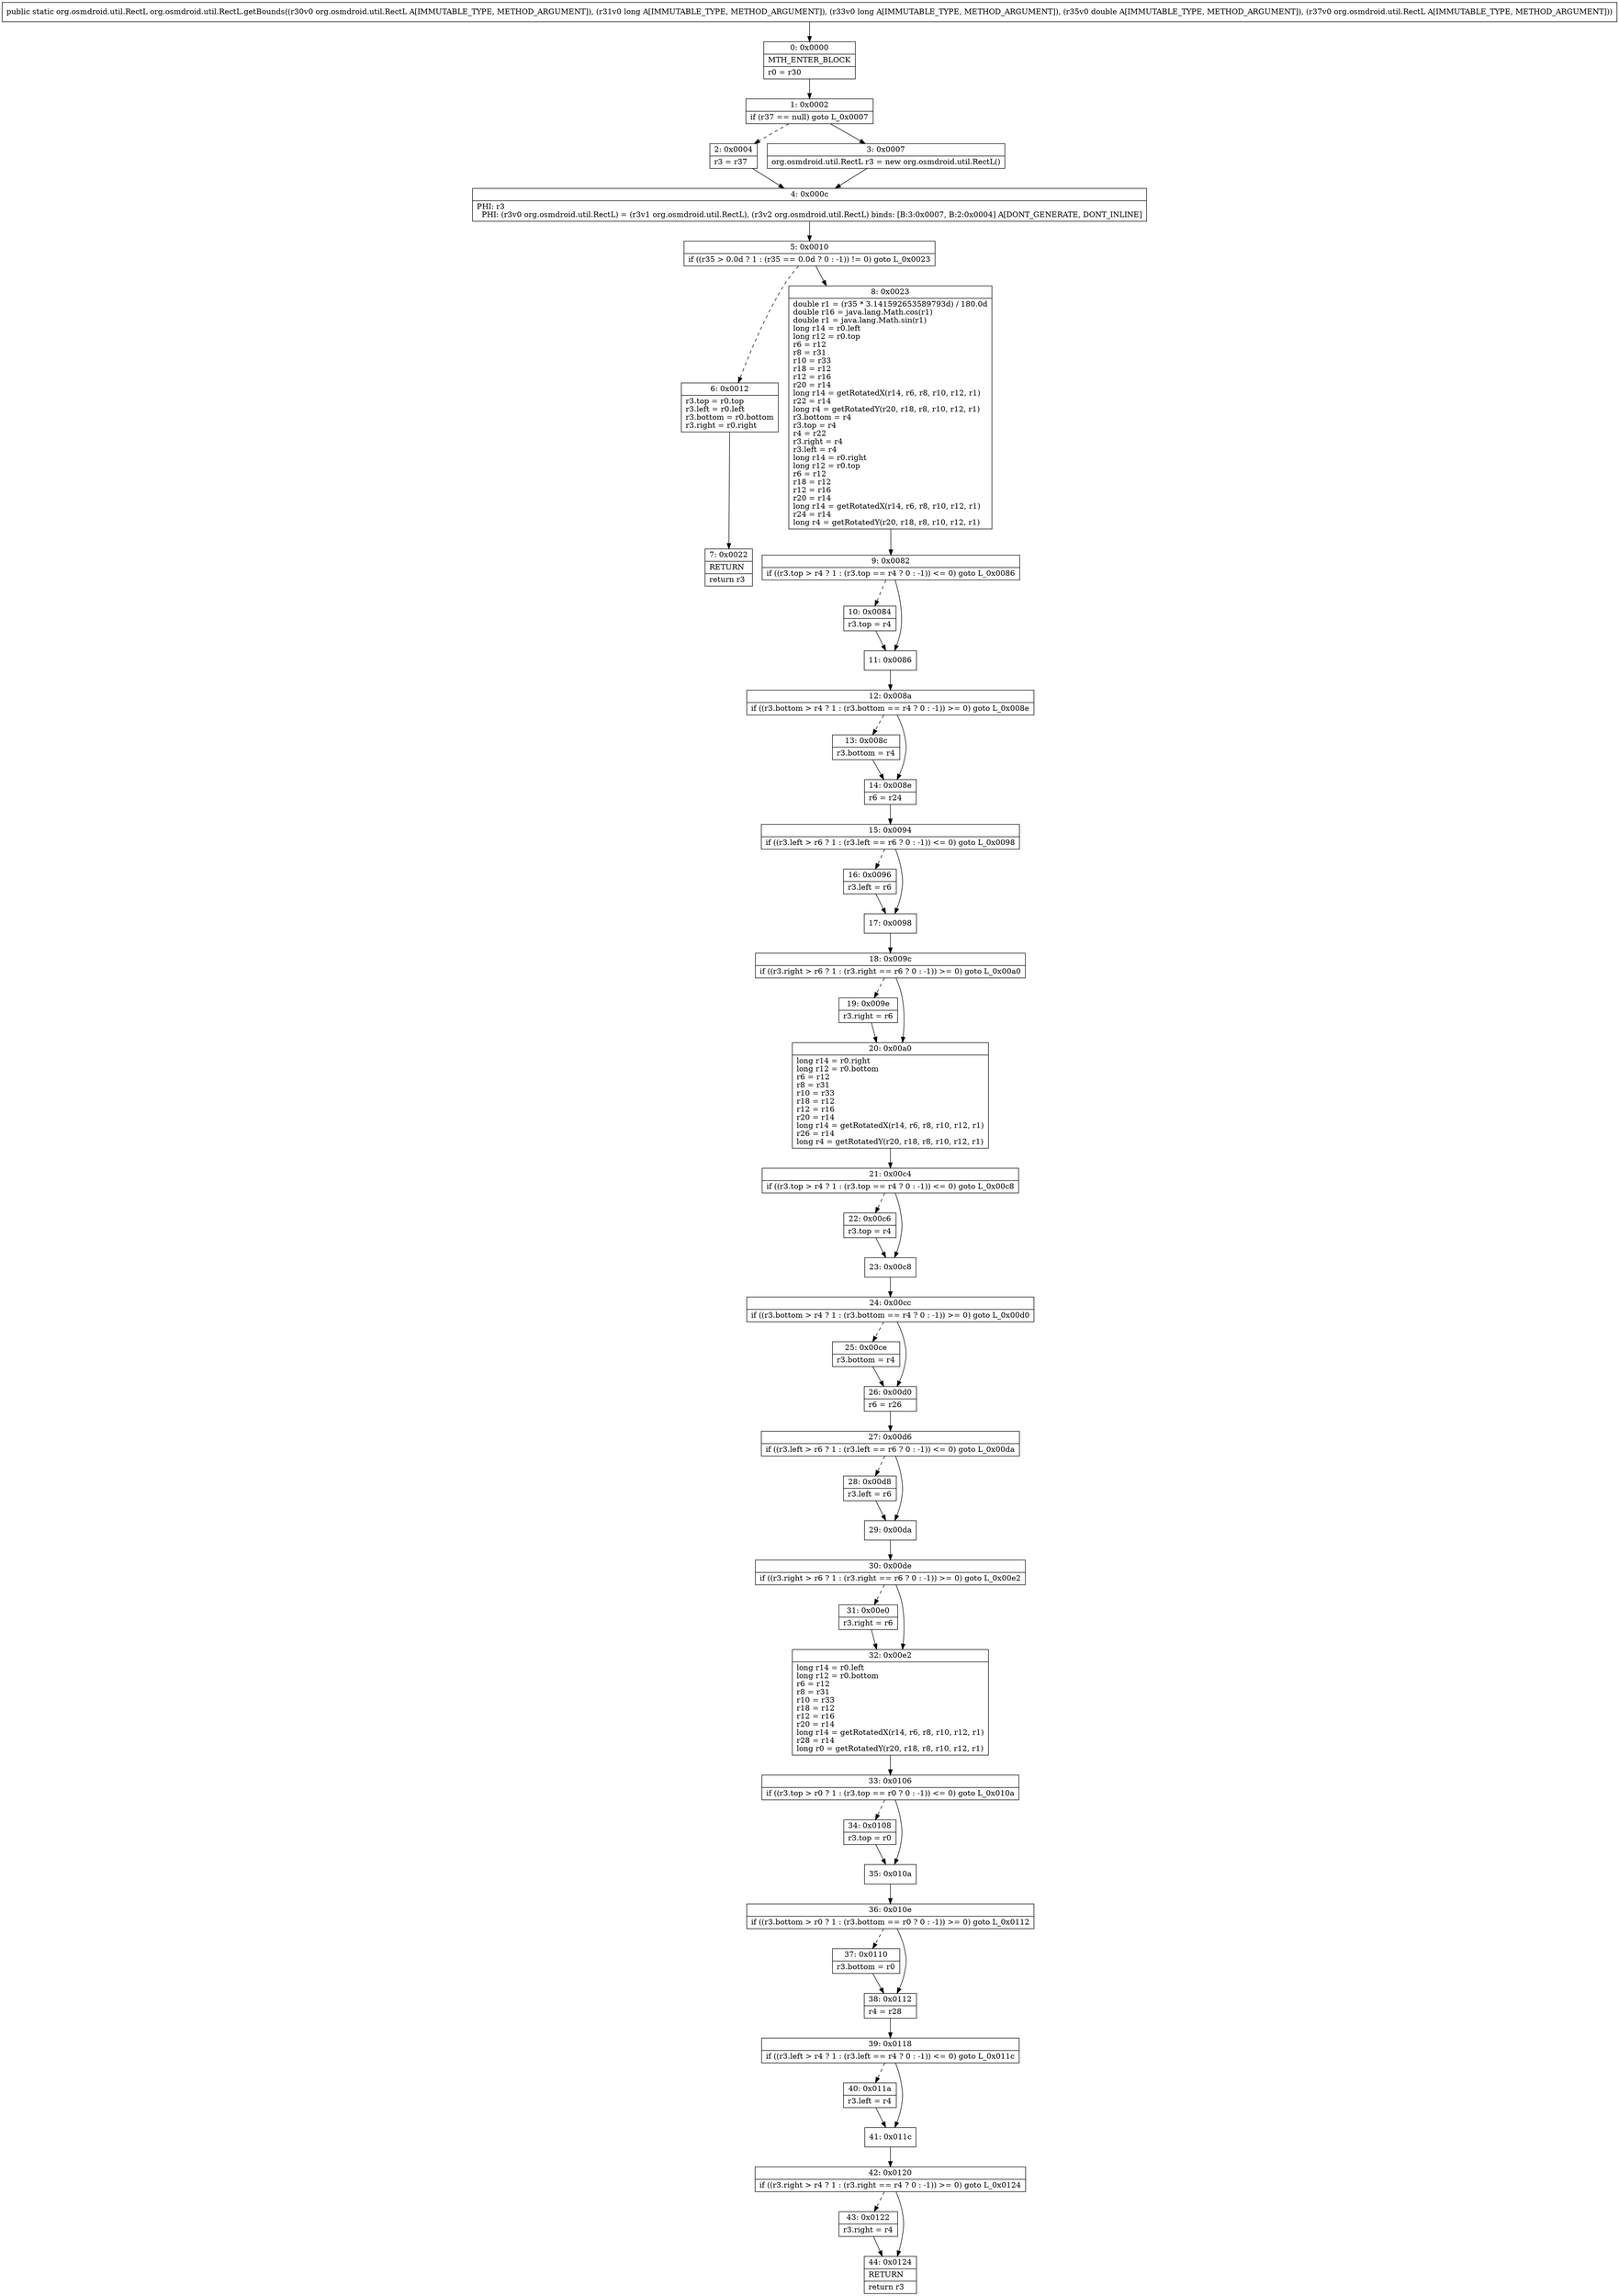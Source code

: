 digraph "CFG fororg.osmdroid.util.RectL.getBounds(Lorg\/osmdroid\/util\/RectL;JJDLorg\/osmdroid\/util\/RectL;)Lorg\/osmdroid\/util\/RectL;" {
Node_0 [shape=record,label="{0\:\ 0x0000|MTH_ENTER_BLOCK\l|r0 = r30\l}"];
Node_1 [shape=record,label="{1\:\ 0x0002|if (r37 == null) goto L_0x0007\l}"];
Node_2 [shape=record,label="{2\:\ 0x0004|r3 = r37\l}"];
Node_3 [shape=record,label="{3\:\ 0x0007|org.osmdroid.util.RectL r3 = new org.osmdroid.util.RectL()\l}"];
Node_4 [shape=record,label="{4\:\ 0x000c|PHI: r3 \l  PHI: (r3v0 org.osmdroid.util.RectL) = (r3v1 org.osmdroid.util.RectL), (r3v2 org.osmdroid.util.RectL) binds: [B:3:0x0007, B:2:0x0004] A[DONT_GENERATE, DONT_INLINE]\l}"];
Node_5 [shape=record,label="{5\:\ 0x0010|if ((r35 \> 0.0d ? 1 : (r35 == 0.0d ? 0 : \-1)) != 0) goto L_0x0023\l}"];
Node_6 [shape=record,label="{6\:\ 0x0012|r3.top = r0.top\lr3.left = r0.left\lr3.bottom = r0.bottom\lr3.right = r0.right\l}"];
Node_7 [shape=record,label="{7\:\ 0x0022|RETURN\l|return r3\l}"];
Node_8 [shape=record,label="{8\:\ 0x0023|double r1 = (r35 * 3.141592653589793d) \/ 180.0d\ldouble r16 = java.lang.Math.cos(r1)\ldouble r1 = java.lang.Math.sin(r1)\llong r14 = r0.left\llong r12 = r0.top\lr6 = r12\lr8 = r31\lr10 = r33\lr18 = r12\lr12 = r16\lr20 = r14\llong r14 = getRotatedX(r14, r6, r8, r10, r12, r1)\lr22 = r14\llong r4 = getRotatedY(r20, r18, r8, r10, r12, r1)\lr3.bottom = r4\lr3.top = r4\lr4 = r22\lr3.right = r4\lr3.left = r4\llong r14 = r0.right\llong r12 = r0.top\lr6 = r12\lr18 = r12\lr12 = r16\lr20 = r14\llong r14 = getRotatedX(r14, r6, r8, r10, r12, r1)\lr24 = r14\llong r4 = getRotatedY(r20, r18, r8, r10, r12, r1)\l}"];
Node_9 [shape=record,label="{9\:\ 0x0082|if ((r3.top \> r4 ? 1 : (r3.top == r4 ? 0 : \-1)) \<= 0) goto L_0x0086\l}"];
Node_10 [shape=record,label="{10\:\ 0x0084|r3.top = r4\l}"];
Node_11 [shape=record,label="{11\:\ 0x0086}"];
Node_12 [shape=record,label="{12\:\ 0x008a|if ((r3.bottom \> r4 ? 1 : (r3.bottom == r4 ? 0 : \-1)) \>= 0) goto L_0x008e\l}"];
Node_13 [shape=record,label="{13\:\ 0x008c|r3.bottom = r4\l}"];
Node_14 [shape=record,label="{14\:\ 0x008e|r6 = r24\l}"];
Node_15 [shape=record,label="{15\:\ 0x0094|if ((r3.left \> r6 ? 1 : (r3.left == r6 ? 0 : \-1)) \<= 0) goto L_0x0098\l}"];
Node_16 [shape=record,label="{16\:\ 0x0096|r3.left = r6\l}"];
Node_17 [shape=record,label="{17\:\ 0x0098}"];
Node_18 [shape=record,label="{18\:\ 0x009c|if ((r3.right \> r6 ? 1 : (r3.right == r6 ? 0 : \-1)) \>= 0) goto L_0x00a0\l}"];
Node_19 [shape=record,label="{19\:\ 0x009e|r3.right = r6\l}"];
Node_20 [shape=record,label="{20\:\ 0x00a0|long r14 = r0.right\llong r12 = r0.bottom\lr6 = r12\lr8 = r31\lr10 = r33\lr18 = r12\lr12 = r16\lr20 = r14\llong r14 = getRotatedX(r14, r6, r8, r10, r12, r1)\lr26 = r14\llong r4 = getRotatedY(r20, r18, r8, r10, r12, r1)\l}"];
Node_21 [shape=record,label="{21\:\ 0x00c4|if ((r3.top \> r4 ? 1 : (r3.top == r4 ? 0 : \-1)) \<= 0) goto L_0x00c8\l}"];
Node_22 [shape=record,label="{22\:\ 0x00c6|r3.top = r4\l}"];
Node_23 [shape=record,label="{23\:\ 0x00c8}"];
Node_24 [shape=record,label="{24\:\ 0x00cc|if ((r3.bottom \> r4 ? 1 : (r3.bottom == r4 ? 0 : \-1)) \>= 0) goto L_0x00d0\l}"];
Node_25 [shape=record,label="{25\:\ 0x00ce|r3.bottom = r4\l}"];
Node_26 [shape=record,label="{26\:\ 0x00d0|r6 = r26\l}"];
Node_27 [shape=record,label="{27\:\ 0x00d6|if ((r3.left \> r6 ? 1 : (r3.left == r6 ? 0 : \-1)) \<= 0) goto L_0x00da\l}"];
Node_28 [shape=record,label="{28\:\ 0x00d8|r3.left = r6\l}"];
Node_29 [shape=record,label="{29\:\ 0x00da}"];
Node_30 [shape=record,label="{30\:\ 0x00de|if ((r3.right \> r6 ? 1 : (r3.right == r6 ? 0 : \-1)) \>= 0) goto L_0x00e2\l}"];
Node_31 [shape=record,label="{31\:\ 0x00e0|r3.right = r6\l}"];
Node_32 [shape=record,label="{32\:\ 0x00e2|long r14 = r0.left\llong r12 = r0.bottom\lr6 = r12\lr8 = r31\lr10 = r33\lr18 = r12\lr12 = r16\lr20 = r14\llong r14 = getRotatedX(r14, r6, r8, r10, r12, r1)\lr28 = r14\llong r0 = getRotatedY(r20, r18, r8, r10, r12, r1)\l}"];
Node_33 [shape=record,label="{33\:\ 0x0106|if ((r3.top \> r0 ? 1 : (r3.top == r0 ? 0 : \-1)) \<= 0) goto L_0x010a\l}"];
Node_34 [shape=record,label="{34\:\ 0x0108|r3.top = r0\l}"];
Node_35 [shape=record,label="{35\:\ 0x010a}"];
Node_36 [shape=record,label="{36\:\ 0x010e|if ((r3.bottom \> r0 ? 1 : (r3.bottom == r0 ? 0 : \-1)) \>= 0) goto L_0x0112\l}"];
Node_37 [shape=record,label="{37\:\ 0x0110|r3.bottom = r0\l}"];
Node_38 [shape=record,label="{38\:\ 0x0112|r4 = r28\l}"];
Node_39 [shape=record,label="{39\:\ 0x0118|if ((r3.left \> r4 ? 1 : (r3.left == r4 ? 0 : \-1)) \<= 0) goto L_0x011c\l}"];
Node_40 [shape=record,label="{40\:\ 0x011a|r3.left = r4\l}"];
Node_41 [shape=record,label="{41\:\ 0x011c}"];
Node_42 [shape=record,label="{42\:\ 0x0120|if ((r3.right \> r4 ? 1 : (r3.right == r4 ? 0 : \-1)) \>= 0) goto L_0x0124\l}"];
Node_43 [shape=record,label="{43\:\ 0x0122|r3.right = r4\l}"];
Node_44 [shape=record,label="{44\:\ 0x0124|RETURN\l|return r3\l}"];
MethodNode[shape=record,label="{public static org.osmdroid.util.RectL org.osmdroid.util.RectL.getBounds((r30v0 org.osmdroid.util.RectL A[IMMUTABLE_TYPE, METHOD_ARGUMENT]), (r31v0 long A[IMMUTABLE_TYPE, METHOD_ARGUMENT]), (r33v0 long A[IMMUTABLE_TYPE, METHOD_ARGUMENT]), (r35v0 double A[IMMUTABLE_TYPE, METHOD_ARGUMENT]), (r37v0 org.osmdroid.util.RectL A[IMMUTABLE_TYPE, METHOD_ARGUMENT])) }"];
MethodNode -> Node_0;
Node_0 -> Node_1;
Node_1 -> Node_2[style=dashed];
Node_1 -> Node_3;
Node_2 -> Node_4;
Node_3 -> Node_4;
Node_4 -> Node_5;
Node_5 -> Node_6[style=dashed];
Node_5 -> Node_8;
Node_6 -> Node_7;
Node_8 -> Node_9;
Node_9 -> Node_10[style=dashed];
Node_9 -> Node_11;
Node_10 -> Node_11;
Node_11 -> Node_12;
Node_12 -> Node_13[style=dashed];
Node_12 -> Node_14;
Node_13 -> Node_14;
Node_14 -> Node_15;
Node_15 -> Node_16[style=dashed];
Node_15 -> Node_17;
Node_16 -> Node_17;
Node_17 -> Node_18;
Node_18 -> Node_19[style=dashed];
Node_18 -> Node_20;
Node_19 -> Node_20;
Node_20 -> Node_21;
Node_21 -> Node_22[style=dashed];
Node_21 -> Node_23;
Node_22 -> Node_23;
Node_23 -> Node_24;
Node_24 -> Node_25[style=dashed];
Node_24 -> Node_26;
Node_25 -> Node_26;
Node_26 -> Node_27;
Node_27 -> Node_28[style=dashed];
Node_27 -> Node_29;
Node_28 -> Node_29;
Node_29 -> Node_30;
Node_30 -> Node_31[style=dashed];
Node_30 -> Node_32;
Node_31 -> Node_32;
Node_32 -> Node_33;
Node_33 -> Node_34[style=dashed];
Node_33 -> Node_35;
Node_34 -> Node_35;
Node_35 -> Node_36;
Node_36 -> Node_37[style=dashed];
Node_36 -> Node_38;
Node_37 -> Node_38;
Node_38 -> Node_39;
Node_39 -> Node_40[style=dashed];
Node_39 -> Node_41;
Node_40 -> Node_41;
Node_41 -> Node_42;
Node_42 -> Node_43[style=dashed];
Node_42 -> Node_44;
Node_43 -> Node_44;
}

